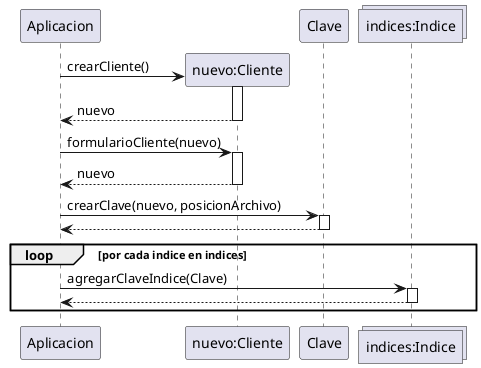 @startuml

participant Aplicacion
participant "nuevo:Cliente" as Cliente
participant Clave
collections "indices:Indice" as Indice

create Cliente
Aplicacion -> Cliente: crearCliente()
activate Cliente
return nuevo
Aplicacion -> Cliente: formularioCliente(nuevo)
activate Cliente
return nuevo
Aplicacion -> Clave: crearClave(nuevo, posicionArchivo)
activate Clave
return
loop por cada indice en indices
	Aplicacion -> Indice: agregarClaveIndice(Clave)
	activate Indice
	return
end

@enduml
